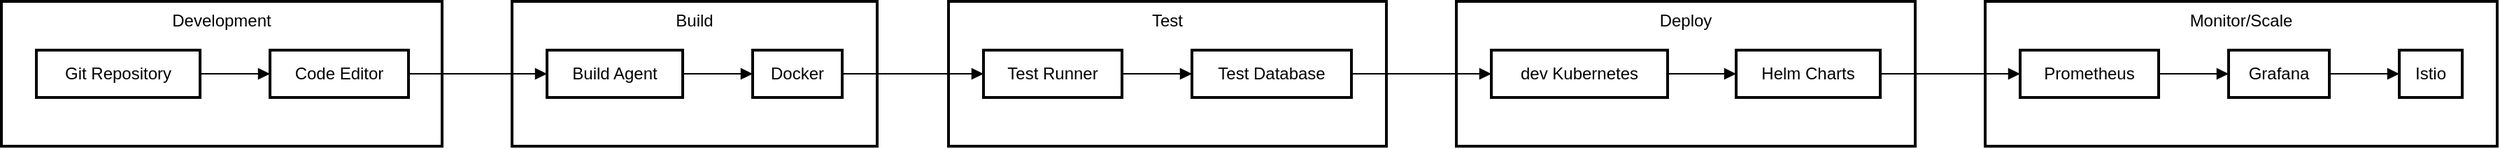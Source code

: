<mxfile version="24.7.1" type="github">
  <diagram name="Page-1" id="LxoU8ky-F4VsORN4qktP">
    <mxGraphModel>
      <root>
        <mxCell id="0" />
        <mxCell id="1" parent="0" />
        <mxCell id="2" value="Monitor/Scale" style="whiteSpace=wrap;strokeWidth=2;verticalAlign=top;" vertex="1" parent="1">
          <mxGeometry x="1418" width="366" height="104" as="geometry" />
        </mxCell>
        <mxCell id="3" value="Prometheus" style="whiteSpace=wrap;strokeWidth=2;" vertex="1" parent="1">
          <mxGeometry x="1443" y="35" width="99" height="34" as="geometry" />
        </mxCell>
        <mxCell id="4" value="Grafana" style="whiteSpace=wrap;strokeWidth=2;" vertex="1" parent="1">
          <mxGeometry x="1592" y="35" width="72" height="34" as="geometry" />
        </mxCell>
        <mxCell id="5" value="Istio" style="whiteSpace=wrap;strokeWidth=2;" vertex="1" parent="1">
          <mxGeometry x="1714" y="35" width="45" height="34" as="geometry" />
        </mxCell>
        <mxCell id="6" value="Deploy" style="whiteSpace=wrap;strokeWidth=2;verticalAlign=top;" vertex="1" parent="1">
          <mxGeometry x="1040" width="328" height="104" as="geometry" />
        </mxCell>
        <mxCell id="7" value="dev Kubernetes" style="whiteSpace=wrap;strokeWidth=2;" vertex="1" parent="1">
          <mxGeometry x="1065" y="35" width="126" height="34" as="geometry" />
        </mxCell>
        <mxCell id="8" value="Helm Charts" style="whiteSpace=wrap;strokeWidth=2;" vertex="1" parent="1">
          <mxGeometry x="1240" y="35" width="103" height="34" as="geometry" />
        </mxCell>
        <mxCell id="9" value="Test" style="whiteSpace=wrap;strokeWidth=2;verticalAlign=top;" vertex="1" parent="1">
          <mxGeometry x="677" width="313" height="104" as="geometry" />
        </mxCell>
        <mxCell id="10" value="Test Runner" style="whiteSpace=wrap;strokeWidth=2;" vertex="1" parent="1">
          <mxGeometry x="702" y="35" width="99" height="34" as="geometry" />
        </mxCell>
        <mxCell id="11" value="Test Database" style="whiteSpace=wrap;strokeWidth=2;" vertex="1" parent="1">
          <mxGeometry x="851" y="35" width="114" height="34" as="geometry" />
        </mxCell>
        <mxCell id="12" value="Build" style="whiteSpace=wrap;strokeWidth=2;verticalAlign=top;" vertex="1" parent="1">
          <mxGeometry x="365" width="261" height="104" as="geometry" />
        </mxCell>
        <mxCell id="13" value="Build Agent" style="whiteSpace=wrap;strokeWidth=2;" vertex="1" parent="1">
          <mxGeometry x="390" y="35" width="97" height="34" as="geometry" />
        </mxCell>
        <mxCell id="14" value="Docker" style="whiteSpace=wrap;strokeWidth=2;" vertex="1" parent="1">
          <mxGeometry x="537" y="35" width="64" height="34" as="geometry" />
        </mxCell>
        <mxCell id="15" value="Development" style="whiteSpace=wrap;strokeWidth=2;verticalAlign=top;" vertex="1" parent="1">
          <mxGeometry width="315" height="104" as="geometry" />
        </mxCell>
        <mxCell id="16" value="Git Repository" style="whiteSpace=wrap;strokeWidth=2;" vertex="1" parent="1">
          <mxGeometry x="25" y="35" width="117" height="34" as="geometry" />
        </mxCell>
        <mxCell id="17" value="Code Editor" style="whiteSpace=wrap;strokeWidth=2;" vertex="1" parent="1">
          <mxGeometry x="192" y="35" width="99" height="34" as="geometry" />
        </mxCell>
        <mxCell id="18" value="" style="curved=1;startArrow=none;endArrow=block;exitX=1;exitY=0.5;entryX=0;entryY=0.5;" edge="1" parent="1" source="16" target="17">
          <mxGeometry relative="1" as="geometry">
            <Array as="points" />
          </mxGeometry>
        </mxCell>
        <mxCell id="19" value="" style="curved=1;startArrow=none;endArrow=block;exitX=0.99;exitY=0.5;entryX=0;entryY=0.5;" edge="1" parent="1" source="17" target="13">
          <mxGeometry relative="1" as="geometry">
            <Array as="points" />
          </mxGeometry>
        </mxCell>
        <mxCell id="20" value="" style="curved=1;startArrow=none;endArrow=block;exitX=1;exitY=0.5;entryX=0.01;entryY=0.5;" edge="1" parent="1" source="13" target="14">
          <mxGeometry relative="1" as="geometry">
            <Array as="points" />
          </mxGeometry>
        </mxCell>
        <mxCell id="21" value="" style="curved=1;startArrow=none;endArrow=block;exitX=1.01;exitY=0.5;entryX=0;entryY=0.5;" edge="1" parent="1" source="14" target="10">
          <mxGeometry relative="1" as="geometry">
            <Array as="points" />
          </mxGeometry>
        </mxCell>
        <mxCell id="22" value="" style="curved=1;startArrow=none;endArrow=block;exitX=1;exitY=0.5;entryX=0;entryY=0.5;" edge="1" parent="1" source="10" target="11">
          <mxGeometry relative="1" as="geometry">
            <Array as="points" />
          </mxGeometry>
        </mxCell>
        <mxCell id="23" value="" style="curved=1;startArrow=none;endArrow=block;exitX=1;exitY=0.5;entryX=0;entryY=0.5;" edge="1" parent="1" source="11" target="7">
          <mxGeometry relative="1" as="geometry">
            <Array as="points" />
          </mxGeometry>
        </mxCell>
        <mxCell id="24" value="" style="curved=1;startArrow=none;endArrow=block;exitX=1;exitY=0.5;entryX=0;entryY=0.5;" edge="1" parent="1" source="7" target="8">
          <mxGeometry relative="1" as="geometry">
            <Array as="points" />
          </mxGeometry>
        </mxCell>
        <mxCell id="25" value="" style="curved=1;startArrow=none;endArrow=block;exitX=1;exitY=0.5;entryX=0;entryY=0.5;" edge="1" parent="1" source="8" target="3">
          <mxGeometry relative="1" as="geometry">
            <Array as="points" />
          </mxGeometry>
        </mxCell>
        <mxCell id="26" value="" style="curved=1;startArrow=none;endArrow=block;exitX=1;exitY=0.5;entryX=0;entryY=0.5;" edge="1" parent="1" source="3" target="4">
          <mxGeometry relative="1" as="geometry">
            <Array as="points" />
          </mxGeometry>
        </mxCell>
        <mxCell id="27" value="" style="curved=1;startArrow=none;endArrow=block;exitX=1;exitY=0.5;entryX=0;entryY=0.5;" edge="1" parent="1" source="4" target="5">
          <mxGeometry relative="1" as="geometry">
            <Array as="points" />
          </mxGeometry>
        </mxCell>
      </root>
    </mxGraphModel>
  </diagram>
</mxfile>
